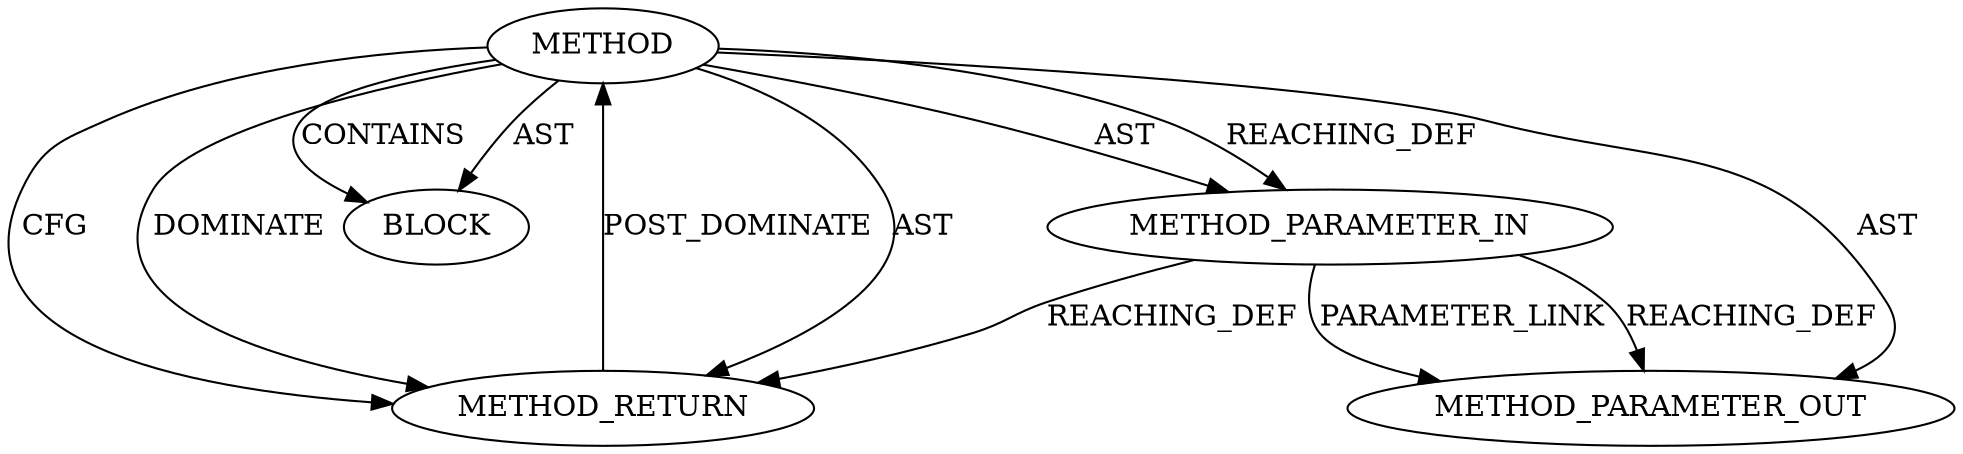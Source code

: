 digraph {
  26449 [label=BLOCK ORDER=1 ARGUMENT_INDEX=1 CODE="<empty>" TYPE_FULL_NAME="ANY"]
  26450 [label=METHOD_RETURN ORDER=2 CODE="RET" TYPE_FULL_NAME="ANY" EVALUATION_STRATEGY="BY_VALUE"]
  26447 [label=METHOD AST_PARENT_TYPE="NAMESPACE_BLOCK" AST_PARENT_FULL_NAME="<global>" ORDER=0 CODE="<empty>" FULL_NAME="BN_num_bits_word" IS_EXTERNAL=true FILENAME="<empty>" SIGNATURE="" NAME="BN_num_bits_word"]
  27578 [label=METHOD_PARAMETER_OUT ORDER=1 CODE="p1" IS_VARIADIC=false TYPE_FULL_NAME="ANY" EVALUATION_STRATEGY="BY_VALUE" INDEX=1 NAME="p1"]
  26448 [label=METHOD_PARAMETER_IN ORDER=1 CODE="p1" IS_VARIADIC=false TYPE_FULL_NAME="ANY" EVALUATION_STRATEGY="BY_VALUE" INDEX=1 NAME="p1"]
  26448 -> 26450 [label=REACHING_DEF VARIABLE="p1"]
  26447 -> 26448 [label=AST ]
  26450 -> 26447 [label=POST_DOMINATE ]
  26447 -> 26450 [label=AST ]
  26447 -> 27578 [label=AST ]
  26448 -> 27578 [label=PARAMETER_LINK ]
  26447 -> 26450 [label=CFG ]
  26447 -> 26449 [label=CONTAINS ]
  26447 -> 26448 [label=REACHING_DEF VARIABLE=""]
  26447 -> 26449 [label=AST ]
  26447 -> 26450 [label=DOMINATE ]
  26448 -> 27578 [label=REACHING_DEF VARIABLE="p1"]
}
